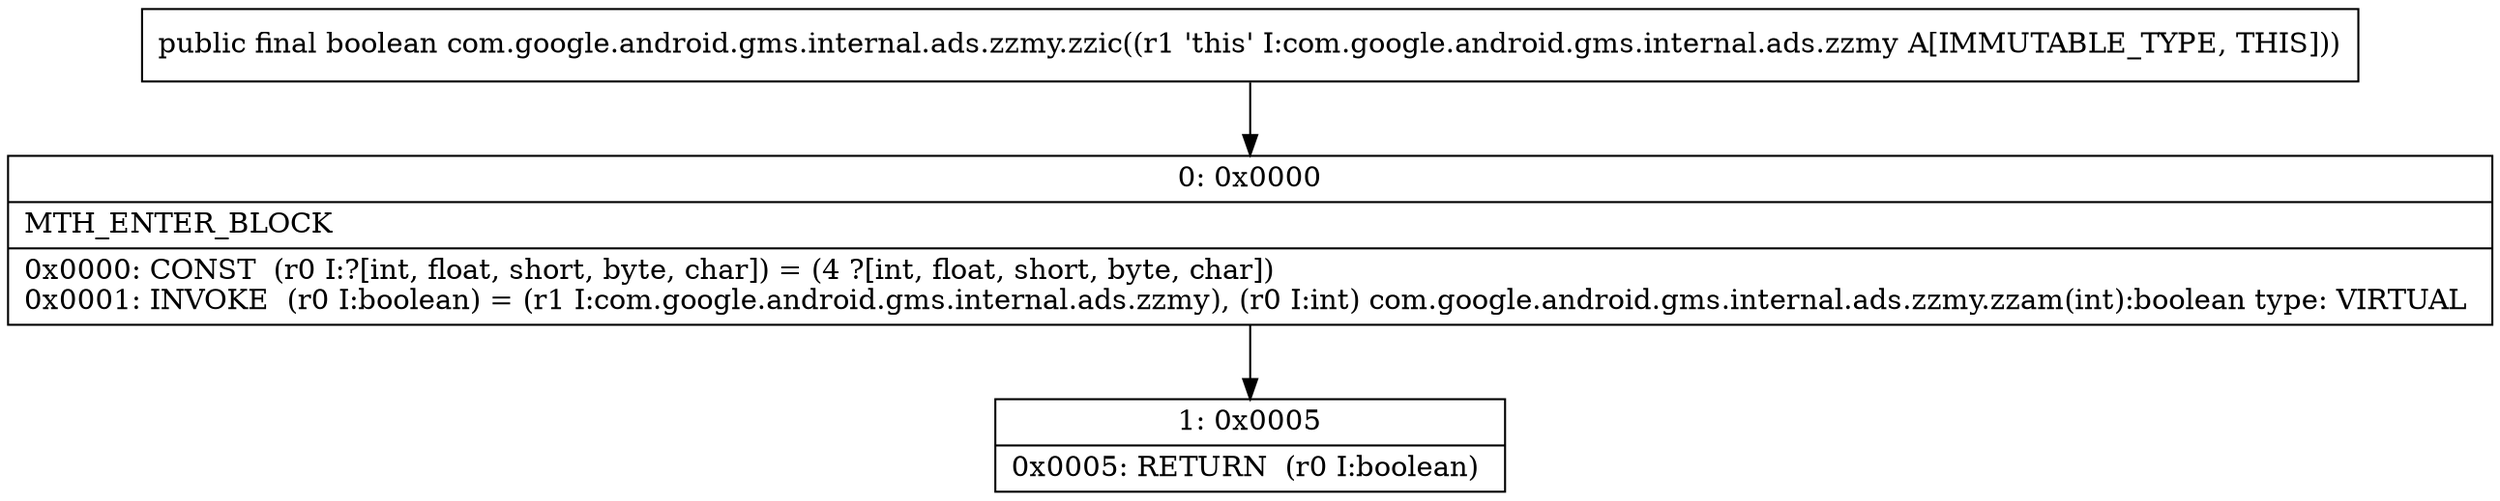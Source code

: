 digraph "CFG forcom.google.android.gms.internal.ads.zzmy.zzic()Z" {
Node_0 [shape=record,label="{0\:\ 0x0000|MTH_ENTER_BLOCK\l|0x0000: CONST  (r0 I:?[int, float, short, byte, char]) = (4 ?[int, float, short, byte, char]) \l0x0001: INVOKE  (r0 I:boolean) = (r1 I:com.google.android.gms.internal.ads.zzmy), (r0 I:int) com.google.android.gms.internal.ads.zzmy.zzam(int):boolean type: VIRTUAL \l}"];
Node_1 [shape=record,label="{1\:\ 0x0005|0x0005: RETURN  (r0 I:boolean) \l}"];
MethodNode[shape=record,label="{public final boolean com.google.android.gms.internal.ads.zzmy.zzic((r1 'this' I:com.google.android.gms.internal.ads.zzmy A[IMMUTABLE_TYPE, THIS])) }"];
MethodNode -> Node_0;
Node_0 -> Node_1;
}

